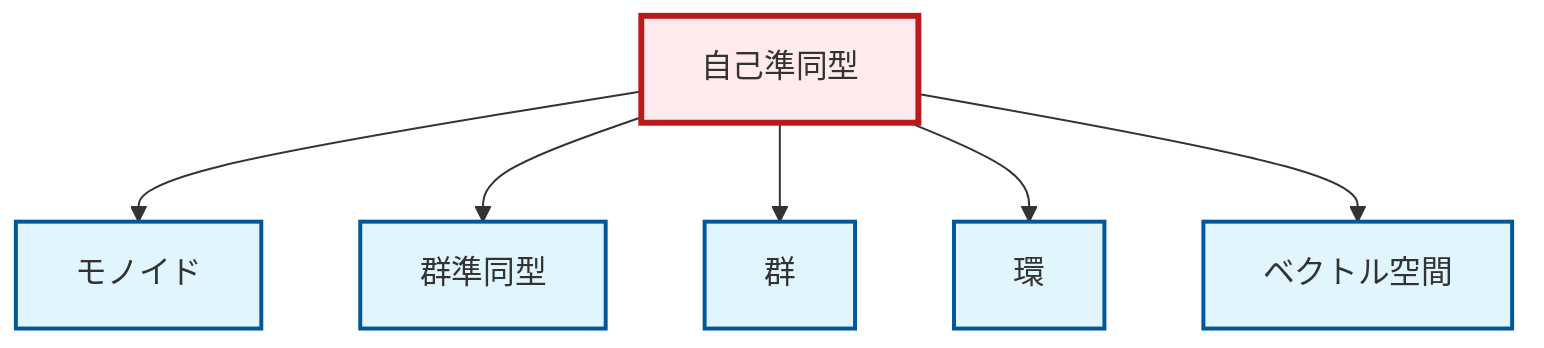 graph TD
    classDef definition fill:#e1f5fe,stroke:#01579b,stroke-width:2px
    classDef theorem fill:#f3e5f5,stroke:#4a148c,stroke-width:2px
    classDef axiom fill:#fff3e0,stroke:#e65100,stroke-width:2px
    classDef example fill:#e8f5e9,stroke:#1b5e20,stroke-width:2px
    classDef current fill:#ffebee,stroke:#b71c1c,stroke-width:3px
    def-ring["環"]:::definition
    def-homomorphism["群準同型"]:::definition
    def-group["群"]:::definition
    def-monoid["モノイド"]:::definition
    def-vector-space["ベクトル空間"]:::definition
    def-endomorphism["自己準同型"]:::definition
    def-endomorphism --> def-monoid
    def-endomorphism --> def-homomorphism
    def-endomorphism --> def-group
    def-endomorphism --> def-ring
    def-endomorphism --> def-vector-space
    class def-endomorphism current